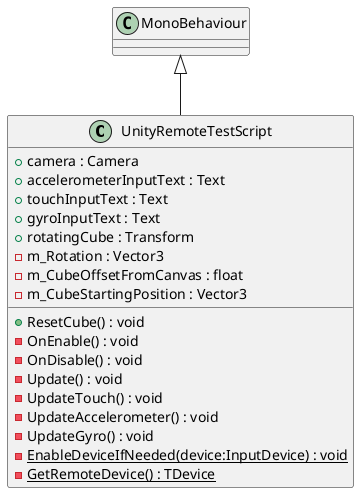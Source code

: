 @startuml
class UnityRemoteTestScript {
    + camera : Camera
    + accelerometerInputText : Text
    + touchInputText : Text
    + gyroInputText : Text
    + rotatingCube : Transform
    - m_Rotation : Vector3
    - m_CubeOffsetFromCanvas : float
    - m_CubeStartingPosition : Vector3
    + ResetCube() : void
    - OnEnable() : void
    - OnDisable() : void
    - Update() : void
    - UpdateTouch() : void
    - UpdateAccelerometer() : void
    - UpdateGyro() : void
    - {static} EnableDeviceIfNeeded(device:InputDevice) : void
    - {static} GetRemoteDevice() : TDevice
}
MonoBehaviour <|-- UnityRemoteTestScript
@enduml
